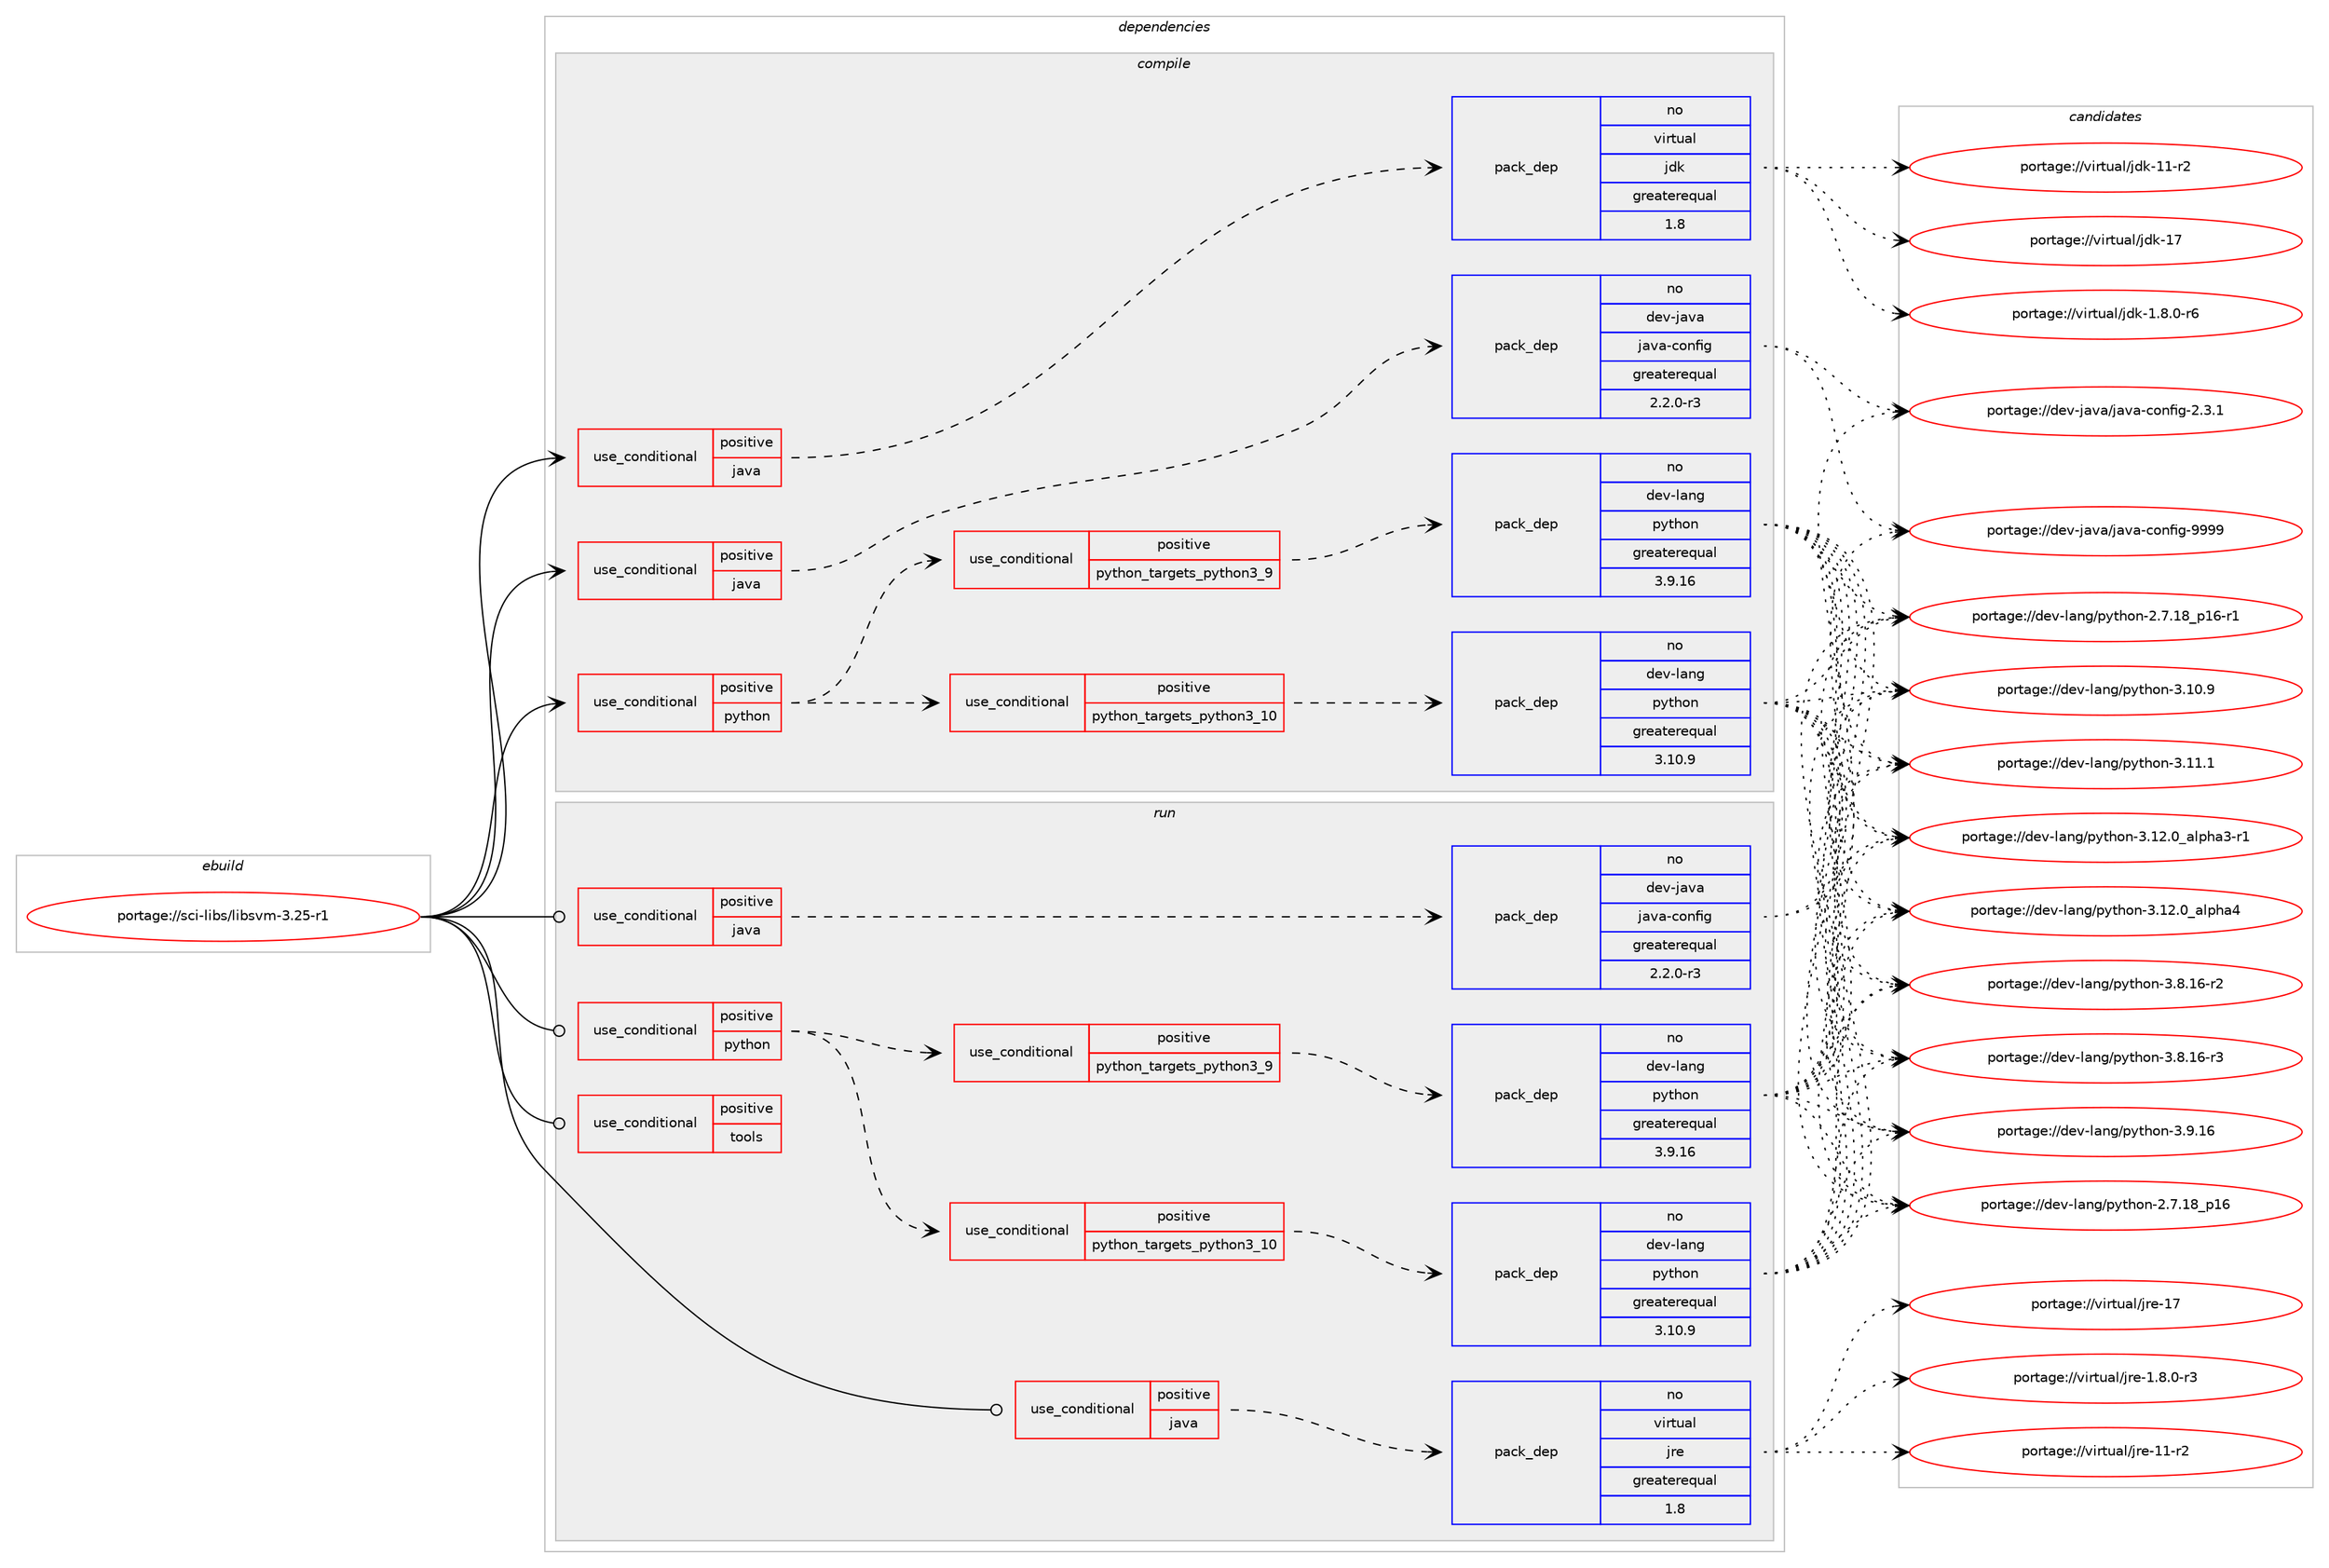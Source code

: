digraph prolog {

# *************
# Graph options
# *************

newrank=true;
concentrate=true;
compound=true;
graph [rankdir=LR,fontname=Helvetica,fontsize=10,ranksep=1.5];#, ranksep=2.5, nodesep=0.2];
edge  [arrowhead=vee];
node  [fontname=Helvetica,fontsize=10];

# **********
# The ebuild
# **********

subgraph cluster_leftcol {
color=gray;
rank=same;
label=<<i>ebuild</i>>;
id [label="portage://sci-libs/libsvm-3.25-r1", color=red, width=4, href="../sci-libs/libsvm-3.25-r1.svg"];
}

# ****************
# The dependencies
# ****************

subgraph cluster_midcol {
color=gray;
label=<<i>dependencies</i>>;
subgraph cluster_compile {
fillcolor="#eeeeee";
style=filled;
label=<<i>compile</i>>;
subgraph cond2088 {
dependency3205 [label=<<TABLE BORDER="0" CELLBORDER="1" CELLSPACING="0" CELLPADDING="4"><TR><TD ROWSPAN="3" CELLPADDING="10">use_conditional</TD></TR><TR><TD>positive</TD></TR><TR><TD>java</TD></TR></TABLE>>, shape=none, color=red];
subgraph pack1084 {
dependency3206 [label=<<TABLE BORDER="0" CELLBORDER="1" CELLSPACING="0" CELLPADDING="4" WIDTH="220"><TR><TD ROWSPAN="6" CELLPADDING="30">pack_dep</TD></TR><TR><TD WIDTH="110">no</TD></TR><TR><TD>dev-java</TD></TR><TR><TD>java-config</TD></TR><TR><TD>greaterequal</TD></TR><TR><TD>2.2.0-r3</TD></TR></TABLE>>, shape=none, color=blue];
}
dependency3205:e -> dependency3206:w [weight=20,style="dashed",arrowhead="vee"];
}
id:e -> dependency3205:w [weight=20,style="solid",arrowhead="vee"];
subgraph cond2089 {
dependency3207 [label=<<TABLE BORDER="0" CELLBORDER="1" CELLSPACING="0" CELLPADDING="4"><TR><TD ROWSPAN="3" CELLPADDING="10">use_conditional</TD></TR><TR><TD>positive</TD></TR><TR><TD>java</TD></TR></TABLE>>, shape=none, color=red];
subgraph pack1085 {
dependency3208 [label=<<TABLE BORDER="0" CELLBORDER="1" CELLSPACING="0" CELLPADDING="4" WIDTH="220"><TR><TD ROWSPAN="6" CELLPADDING="30">pack_dep</TD></TR><TR><TD WIDTH="110">no</TD></TR><TR><TD>virtual</TD></TR><TR><TD>jdk</TD></TR><TR><TD>greaterequal</TD></TR><TR><TD>1.8</TD></TR></TABLE>>, shape=none, color=blue];
}
dependency3207:e -> dependency3208:w [weight=20,style="dashed",arrowhead="vee"];
}
id:e -> dependency3207:w [weight=20,style="solid",arrowhead="vee"];
subgraph cond2090 {
dependency3209 [label=<<TABLE BORDER="0" CELLBORDER="1" CELLSPACING="0" CELLPADDING="4"><TR><TD ROWSPAN="3" CELLPADDING="10">use_conditional</TD></TR><TR><TD>positive</TD></TR><TR><TD>python</TD></TR></TABLE>>, shape=none, color=red];
subgraph cond2091 {
dependency3210 [label=<<TABLE BORDER="0" CELLBORDER="1" CELLSPACING="0" CELLPADDING="4"><TR><TD ROWSPAN="3" CELLPADDING="10">use_conditional</TD></TR><TR><TD>positive</TD></TR><TR><TD>python_targets_python3_9</TD></TR></TABLE>>, shape=none, color=red];
subgraph pack1086 {
dependency3211 [label=<<TABLE BORDER="0" CELLBORDER="1" CELLSPACING="0" CELLPADDING="4" WIDTH="220"><TR><TD ROWSPAN="6" CELLPADDING="30">pack_dep</TD></TR><TR><TD WIDTH="110">no</TD></TR><TR><TD>dev-lang</TD></TR><TR><TD>python</TD></TR><TR><TD>greaterequal</TD></TR><TR><TD>3.9.16</TD></TR></TABLE>>, shape=none, color=blue];
}
dependency3210:e -> dependency3211:w [weight=20,style="dashed",arrowhead="vee"];
}
dependency3209:e -> dependency3210:w [weight=20,style="dashed",arrowhead="vee"];
subgraph cond2092 {
dependency3212 [label=<<TABLE BORDER="0" CELLBORDER="1" CELLSPACING="0" CELLPADDING="4"><TR><TD ROWSPAN="3" CELLPADDING="10">use_conditional</TD></TR><TR><TD>positive</TD></TR><TR><TD>python_targets_python3_10</TD></TR></TABLE>>, shape=none, color=red];
subgraph pack1087 {
dependency3213 [label=<<TABLE BORDER="0" CELLBORDER="1" CELLSPACING="0" CELLPADDING="4" WIDTH="220"><TR><TD ROWSPAN="6" CELLPADDING="30">pack_dep</TD></TR><TR><TD WIDTH="110">no</TD></TR><TR><TD>dev-lang</TD></TR><TR><TD>python</TD></TR><TR><TD>greaterequal</TD></TR><TR><TD>3.10.9</TD></TR></TABLE>>, shape=none, color=blue];
}
dependency3212:e -> dependency3213:w [weight=20,style="dashed",arrowhead="vee"];
}
dependency3209:e -> dependency3212:w [weight=20,style="dashed",arrowhead="vee"];
}
id:e -> dependency3209:w [weight=20,style="solid",arrowhead="vee"];
}
subgraph cluster_compileandrun {
fillcolor="#eeeeee";
style=filled;
label=<<i>compile and run</i>>;
}
subgraph cluster_run {
fillcolor="#eeeeee";
style=filled;
label=<<i>run</i>>;
subgraph cond2093 {
dependency3214 [label=<<TABLE BORDER="0" CELLBORDER="1" CELLSPACING="0" CELLPADDING="4"><TR><TD ROWSPAN="3" CELLPADDING="10">use_conditional</TD></TR><TR><TD>positive</TD></TR><TR><TD>java</TD></TR></TABLE>>, shape=none, color=red];
subgraph pack1088 {
dependency3215 [label=<<TABLE BORDER="0" CELLBORDER="1" CELLSPACING="0" CELLPADDING="4" WIDTH="220"><TR><TD ROWSPAN="6" CELLPADDING="30">pack_dep</TD></TR><TR><TD WIDTH="110">no</TD></TR><TR><TD>dev-java</TD></TR><TR><TD>java-config</TD></TR><TR><TD>greaterequal</TD></TR><TR><TD>2.2.0-r3</TD></TR></TABLE>>, shape=none, color=blue];
}
dependency3214:e -> dependency3215:w [weight=20,style="dashed",arrowhead="vee"];
}
id:e -> dependency3214:w [weight=20,style="solid",arrowhead="odot"];
subgraph cond2094 {
dependency3216 [label=<<TABLE BORDER="0" CELLBORDER="1" CELLSPACING="0" CELLPADDING="4"><TR><TD ROWSPAN="3" CELLPADDING="10">use_conditional</TD></TR><TR><TD>positive</TD></TR><TR><TD>java</TD></TR></TABLE>>, shape=none, color=red];
subgraph pack1089 {
dependency3217 [label=<<TABLE BORDER="0" CELLBORDER="1" CELLSPACING="0" CELLPADDING="4" WIDTH="220"><TR><TD ROWSPAN="6" CELLPADDING="30">pack_dep</TD></TR><TR><TD WIDTH="110">no</TD></TR><TR><TD>virtual</TD></TR><TR><TD>jre</TD></TR><TR><TD>greaterequal</TD></TR><TR><TD>1.8</TD></TR></TABLE>>, shape=none, color=blue];
}
dependency3216:e -> dependency3217:w [weight=20,style="dashed",arrowhead="vee"];
}
id:e -> dependency3216:w [weight=20,style="solid",arrowhead="odot"];
subgraph cond2095 {
dependency3218 [label=<<TABLE BORDER="0" CELLBORDER="1" CELLSPACING="0" CELLPADDING="4"><TR><TD ROWSPAN="3" CELLPADDING="10">use_conditional</TD></TR><TR><TD>positive</TD></TR><TR><TD>python</TD></TR></TABLE>>, shape=none, color=red];
subgraph cond2096 {
dependency3219 [label=<<TABLE BORDER="0" CELLBORDER="1" CELLSPACING="0" CELLPADDING="4"><TR><TD ROWSPAN="3" CELLPADDING="10">use_conditional</TD></TR><TR><TD>positive</TD></TR><TR><TD>python_targets_python3_9</TD></TR></TABLE>>, shape=none, color=red];
subgraph pack1090 {
dependency3220 [label=<<TABLE BORDER="0" CELLBORDER="1" CELLSPACING="0" CELLPADDING="4" WIDTH="220"><TR><TD ROWSPAN="6" CELLPADDING="30">pack_dep</TD></TR><TR><TD WIDTH="110">no</TD></TR><TR><TD>dev-lang</TD></TR><TR><TD>python</TD></TR><TR><TD>greaterequal</TD></TR><TR><TD>3.9.16</TD></TR></TABLE>>, shape=none, color=blue];
}
dependency3219:e -> dependency3220:w [weight=20,style="dashed",arrowhead="vee"];
}
dependency3218:e -> dependency3219:w [weight=20,style="dashed",arrowhead="vee"];
subgraph cond2097 {
dependency3221 [label=<<TABLE BORDER="0" CELLBORDER="1" CELLSPACING="0" CELLPADDING="4"><TR><TD ROWSPAN="3" CELLPADDING="10">use_conditional</TD></TR><TR><TD>positive</TD></TR><TR><TD>python_targets_python3_10</TD></TR></TABLE>>, shape=none, color=red];
subgraph pack1091 {
dependency3222 [label=<<TABLE BORDER="0" CELLBORDER="1" CELLSPACING="0" CELLPADDING="4" WIDTH="220"><TR><TD ROWSPAN="6" CELLPADDING="30">pack_dep</TD></TR><TR><TD WIDTH="110">no</TD></TR><TR><TD>dev-lang</TD></TR><TR><TD>python</TD></TR><TR><TD>greaterequal</TD></TR><TR><TD>3.10.9</TD></TR></TABLE>>, shape=none, color=blue];
}
dependency3221:e -> dependency3222:w [weight=20,style="dashed",arrowhead="vee"];
}
dependency3218:e -> dependency3221:w [weight=20,style="dashed",arrowhead="vee"];
}
id:e -> dependency3218:w [weight=20,style="solid",arrowhead="odot"];
subgraph cond2098 {
dependency3223 [label=<<TABLE BORDER="0" CELLBORDER="1" CELLSPACING="0" CELLPADDING="4"><TR><TD ROWSPAN="3" CELLPADDING="10">use_conditional</TD></TR><TR><TD>positive</TD></TR><TR><TD>tools</TD></TR></TABLE>>, shape=none, color=red];
# *** BEGIN UNKNOWN DEPENDENCY TYPE (TODO) ***
# dependency3223 -> package_dependency(portage://sci-libs/libsvm-3.25-r1,run,no,sci-visualization,gnuplot,none,[,,],[],[])
# *** END UNKNOWN DEPENDENCY TYPE (TODO) ***

}
id:e -> dependency3223:w [weight=20,style="solid",arrowhead="odot"];
}
}

# **************
# The candidates
# **************

subgraph cluster_choices {
rank=same;
color=gray;
label=<<i>candidates</i>>;

subgraph choice1084 {
color=black;
nodesep=1;
choice1001011184510697118974710697118974599111110102105103455046514649 [label="portage://dev-java/java-config-2.3.1", color=red, width=4,href="../dev-java/java-config-2.3.1.svg"];
choice10010111845106971189747106971189745991111101021051034557575757 [label="portage://dev-java/java-config-9999", color=red, width=4,href="../dev-java/java-config-9999.svg"];
dependency3206:e -> choice1001011184510697118974710697118974599111110102105103455046514649:w [style=dotted,weight="100"];
dependency3206:e -> choice10010111845106971189747106971189745991111101021051034557575757:w [style=dotted,weight="100"];
}
subgraph choice1085 {
color=black;
nodesep=1;
choice11810511411611797108471061001074549465646484511454 [label="portage://virtual/jdk-1.8.0-r6", color=red, width=4,href="../virtual/jdk-1.8.0-r6.svg"];
choice11810511411611797108471061001074549494511450 [label="portage://virtual/jdk-11-r2", color=red, width=4,href="../virtual/jdk-11-r2.svg"];
choice1181051141161179710847106100107454955 [label="portage://virtual/jdk-17", color=red, width=4,href="../virtual/jdk-17.svg"];
dependency3208:e -> choice11810511411611797108471061001074549465646484511454:w [style=dotted,weight="100"];
dependency3208:e -> choice11810511411611797108471061001074549494511450:w [style=dotted,weight="100"];
dependency3208:e -> choice1181051141161179710847106100107454955:w [style=dotted,weight="100"];
}
subgraph choice1086 {
color=black;
nodesep=1;
choice10010111845108971101034711212111610411111045504655464956951124954 [label="portage://dev-lang/python-2.7.18_p16", color=red, width=4,href="../dev-lang/python-2.7.18_p16.svg"];
choice100101118451089711010347112121116104111110455046554649569511249544511449 [label="portage://dev-lang/python-2.7.18_p16-r1", color=red, width=4,href="../dev-lang/python-2.7.18_p16-r1.svg"];
choice10010111845108971101034711212111610411111045514649484657 [label="portage://dev-lang/python-3.10.9", color=red, width=4,href="../dev-lang/python-3.10.9.svg"];
choice10010111845108971101034711212111610411111045514649494649 [label="portage://dev-lang/python-3.11.1", color=red, width=4,href="../dev-lang/python-3.11.1.svg"];
choice10010111845108971101034711212111610411111045514649504648959710811210497514511449 [label="portage://dev-lang/python-3.12.0_alpha3-r1", color=red, width=4,href="../dev-lang/python-3.12.0_alpha3-r1.svg"];
choice1001011184510897110103471121211161041111104551464950464895971081121049752 [label="portage://dev-lang/python-3.12.0_alpha4", color=red, width=4,href="../dev-lang/python-3.12.0_alpha4.svg"];
choice100101118451089711010347112121116104111110455146564649544511450 [label="portage://dev-lang/python-3.8.16-r2", color=red, width=4,href="../dev-lang/python-3.8.16-r2.svg"];
choice100101118451089711010347112121116104111110455146564649544511451 [label="portage://dev-lang/python-3.8.16-r3", color=red, width=4,href="../dev-lang/python-3.8.16-r3.svg"];
choice10010111845108971101034711212111610411111045514657464954 [label="portage://dev-lang/python-3.9.16", color=red, width=4,href="../dev-lang/python-3.9.16.svg"];
dependency3211:e -> choice10010111845108971101034711212111610411111045504655464956951124954:w [style=dotted,weight="100"];
dependency3211:e -> choice100101118451089711010347112121116104111110455046554649569511249544511449:w [style=dotted,weight="100"];
dependency3211:e -> choice10010111845108971101034711212111610411111045514649484657:w [style=dotted,weight="100"];
dependency3211:e -> choice10010111845108971101034711212111610411111045514649494649:w [style=dotted,weight="100"];
dependency3211:e -> choice10010111845108971101034711212111610411111045514649504648959710811210497514511449:w [style=dotted,weight="100"];
dependency3211:e -> choice1001011184510897110103471121211161041111104551464950464895971081121049752:w [style=dotted,weight="100"];
dependency3211:e -> choice100101118451089711010347112121116104111110455146564649544511450:w [style=dotted,weight="100"];
dependency3211:e -> choice100101118451089711010347112121116104111110455146564649544511451:w [style=dotted,weight="100"];
dependency3211:e -> choice10010111845108971101034711212111610411111045514657464954:w [style=dotted,weight="100"];
}
subgraph choice1087 {
color=black;
nodesep=1;
choice10010111845108971101034711212111610411111045504655464956951124954 [label="portage://dev-lang/python-2.7.18_p16", color=red, width=4,href="../dev-lang/python-2.7.18_p16.svg"];
choice100101118451089711010347112121116104111110455046554649569511249544511449 [label="portage://dev-lang/python-2.7.18_p16-r1", color=red, width=4,href="../dev-lang/python-2.7.18_p16-r1.svg"];
choice10010111845108971101034711212111610411111045514649484657 [label="portage://dev-lang/python-3.10.9", color=red, width=4,href="../dev-lang/python-3.10.9.svg"];
choice10010111845108971101034711212111610411111045514649494649 [label="portage://dev-lang/python-3.11.1", color=red, width=4,href="../dev-lang/python-3.11.1.svg"];
choice10010111845108971101034711212111610411111045514649504648959710811210497514511449 [label="portage://dev-lang/python-3.12.0_alpha3-r1", color=red, width=4,href="../dev-lang/python-3.12.0_alpha3-r1.svg"];
choice1001011184510897110103471121211161041111104551464950464895971081121049752 [label="portage://dev-lang/python-3.12.0_alpha4", color=red, width=4,href="../dev-lang/python-3.12.0_alpha4.svg"];
choice100101118451089711010347112121116104111110455146564649544511450 [label="portage://dev-lang/python-3.8.16-r2", color=red, width=4,href="../dev-lang/python-3.8.16-r2.svg"];
choice100101118451089711010347112121116104111110455146564649544511451 [label="portage://dev-lang/python-3.8.16-r3", color=red, width=4,href="../dev-lang/python-3.8.16-r3.svg"];
choice10010111845108971101034711212111610411111045514657464954 [label="portage://dev-lang/python-3.9.16", color=red, width=4,href="../dev-lang/python-3.9.16.svg"];
dependency3213:e -> choice10010111845108971101034711212111610411111045504655464956951124954:w [style=dotted,weight="100"];
dependency3213:e -> choice100101118451089711010347112121116104111110455046554649569511249544511449:w [style=dotted,weight="100"];
dependency3213:e -> choice10010111845108971101034711212111610411111045514649484657:w [style=dotted,weight="100"];
dependency3213:e -> choice10010111845108971101034711212111610411111045514649494649:w [style=dotted,weight="100"];
dependency3213:e -> choice10010111845108971101034711212111610411111045514649504648959710811210497514511449:w [style=dotted,weight="100"];
dependency3213:e -> choice1001011184510897110103471121211161041111104551464950464895971081121049752:w [style=dotted,weight="100"];
dependency3213:e -> choice100101118451089711010347112121116104111110455146564649544511450:w [style=dotted,weight="100"];
dependency3213:e -> choice100101118451089711010347112121116104111110455146564649544511451:w [style=dotted,weight="100"];
dependency3213:e -> choice10010111845108971101034711212111610411111045514657464954:w [style=dotted,weight="100"];
}
subgraph choice1088 {
color=black;
nodesep=1;
choice1001011184510697118974710697118974599111110102105103455046514649 [label="portage://dev-java/java-config-2.3.1", color=red, width=4,href="../dev-java/java-config-2.3.1.svg"];
choice10010111845106971189747106971189745991111101021051034557575757 [label="portage://dev-java/java-config-9999", color=red, width=4,href="../dev-java/java-config-9999.svg"];
dependency3215:e -> choice1001011184510697118974710697118974599111110102105103455046514649:w [style=dotted,weight="100"];
dependency3215:e -> choice10010111845106971189747106971189745991111101021051034557575757:w [style=dotted,weight="100"];
}
subgraph choice1089 {
color=black;
nodesep=1;
choice11810511411611797108471061141014549465646484511451 [label="portage://virtual/jre-1.8.0-r3", color=red, width=4,href="../virtual/jre-1.8.0-r3.svg"];
choice11810511411611797108471061141014549494511450 [label="portage://virtual/jre-11-r2", color=red, width=4,href="../virtual/jre-11-r2.svg"];
choice1181051141161179710847106114101454955 [label="portage://virtual/jre-17", color=red, width=4,href="../virtual/jre-17.svg"];
dependency3217:e -> choice11810511411611797108471061141014549465646484511451:w [style=dotted,weight="100"];
dependency3217:e -> choice11810511411611797108471061141014549494511450:w [style=dotted,weight="100"];
dependency3217:e -> choice1181051141161179710847106114101454955:w [style=dotted,weight="100"];
}
subgraph choice1090 {
color=black;
nodesep=1;
choice10010111845108971101034711212111610411111045504655464956951124954 [label="portage://dev-lang/python-2.7.18_p16", color=red, width=4,href="../dev-lang/python-2.7.18_p16.svg"];
choice100101118451089711010347112121116104111110455046554649569511249544511449 [label="portage://dev-lang/python-2.7.18_p16-r1", color=red, width=4,href="../dev-lang/python-2.7.18_p16-r1.svg"];
choice10010111845108971101034711212111610411111045514649484657 [label="portage://dev-lang/python-3.10.9", color=red, width=4,href="../dev-lang/python-3.10.9.svg"];
choice10010111845108971101034711212111610411111045514649494649 [label="portage://dev-lang/python-3.11.1", color=red, width=4,href="../dev-lang/python-3.11.1.svg"];
choice10010111845108971101034711212111610411111045514649504648959710811210497514511449 [label="portage://dev-lang/python-3.12.0_alpha3-r1", color=red, width=4,href="../dev-lang/python-3.12.0_alpha3-r1.svg"];
choice1001011184510897110103471121211161041111104551464950464895971081121049752 [label="portage://dev-lang/python-3.12.0_alpha4", color=red, width=4,href="../dev-lang/python-3.12.0_alpha4.svg"];
choice100101118451089711010347112121116104111110455146564649544511450 [label="portage://dev-lang/python-3.8.16-r2", color=red, width=4,href="../dev-lang/python-3.8.16-r2.svg"];
choice100101118451089711010347112121116104111110455146564649544511451 [label="portage://dev-lang/python-3.8.16-r3", color=red, width=4,href="../dev-lang/python-3.8.16-r3.svg"];
choice10010111845108971101034711212111610411111045514657464954 [label="portage://dev-lang/python-3.9.16", color=red, width=4,href="../dev-lang/python-3.9.16.svg"];
dependency3220:e -> choice10010111845108971101034711212111610411111045504655464956951124954:w [style=dotted,weight="100"];
dependency3220:e -> choice100101118451089711010347112121116104111110455046554649569511249544511449:w [style=dotted,weight="100"];
dependency3220:e -> choice10010111845108971101034711212111610411111045514649484657:w [style=dotted,weight="100"];
dependency3220:e -> choice10010111845108971101034711212111610411111045514649494649:w [style=dotted,weight="100"];
dependency3220:e -> choice10010111845108971101034711212111610411111045514649504648959710811210497514511449:w [style=dotted,weight="100"];
dependency3220:e -> choice1001011184510897110103471121211161041111104551464950464895971081121049752:w [style=dotted,weight="100"];
dependency3220:e -> choice100101118451089711010347112121116104111110455146564649544511450:w [style=dotted,weight="100"];
dependency3220:e -> choice100101118451089711010347112121116104111110455146564649544511451:w [style=dotted,weight="100"];
dependency3220:e -> choice10010111845108971101034711212111610411111045514657464954:w [style=dotted,weight="100"];
}
subgraph choice1091 {
color=black;
nodesep=1;
choice10010111845108971101034711212111610411111045504655464956951124954 [label="portage://dev-lang/python-2.7.18_p16", color=red, width=4,href="../dev-lang/python-2.7.18_p16.svg"];
choice100101118451089711010347112121116104111110455046554649569511249544511449 [label="portage://dev-lang/python-2.7.18_p16-r1", color=red, width=4,href="../dev-lang/python-2.7.18_p16-r1.svg"];
choice10010111845108971101034711212111610411111045514649484657 [label="portage://dev-lang/python-3.10.9", color=red, width=4,href="../dev-lang/python-3.10.9.svg"];
choice10010111845108971101034711212111610411111045514649494649 [label="portage://dev-lang/python-3.11.1", color=red, width=4,href="../dev-lang/python-3.11.1.svg"];
choice10010111845108971101034711212111610411111045514649504648959710811210497514511449 [label="portage://dev-lang/python-3.12.0_alpha3-r1", color=red, width=4,href="../dev-lang/python-3.12.0_alpha3-r1.svg"];
choice1001011184510897110103471121211161041111104551464950464895971081121049752 [label="portage://dev-lang/python-3.12.0_alpha4", color=red, width=4,href="../dev-lang/python-3.12.0_alpha4.svg"];
choice100101118451089711010347112121116104111110455146564649544511450 [label="portage://dev-lang/python-3.8.16-r2", color=red, width=4,href="../dev-lang/python-3.8.16-r2.svg"];
choice100101118451089711010347112121116104111110455146564649544511451 [label="portage://dev-lang/python-3.8.16-r3", color=red, width=4,href="../dev-lang/python-3.8.16-r3.svg"];
choice10010111845108971101034711212111610411111045514657464954 [label="portage://dev-lang/python-3.9.16", color=red, width=4,href="../dev-lang/python-3.9.16.svg"];
dependency3222:e -> choice10010111845108971101034711212111610411111045504655464956951124954:w [style=dotted,weight="100"];
dependency3222:e -> choice100101118451089711010347112121116104111110455046554649569511249544511449:w [style=dotted,weight="100"];
dependency3222:e -> choice10010111845108971101034711212111610411111045514649484657:w [style=dotted,weight="100"];
dependency3222:e -> choice10010111845108971101034711212111610411111045514649494649:w [style=dotted,weight="100"];
dependency3222:e -> choice10010111845108971101034711212111610411111045514649504648959710811210497514511449:w [style=dotted,weight="100"];
dependency3222:e -> choice1001011184510897110103471121211161041111104551464950464895971081121049752:w [style=dotted,weight="100"];
dependency3222:e -> choice100101118451089711010347112121116104111110455146564649544511450:w [style=dotted,weight="100"];
dependency3222:e -> choice100101118451089711010347112121116104111110455146564649544511451:w [style=dotted,weight="100"];
dependency3222:e -> choice10010111845108971101034711212111610411111045514657464954:w [style=dotted,weight="100"];
}
}

}
